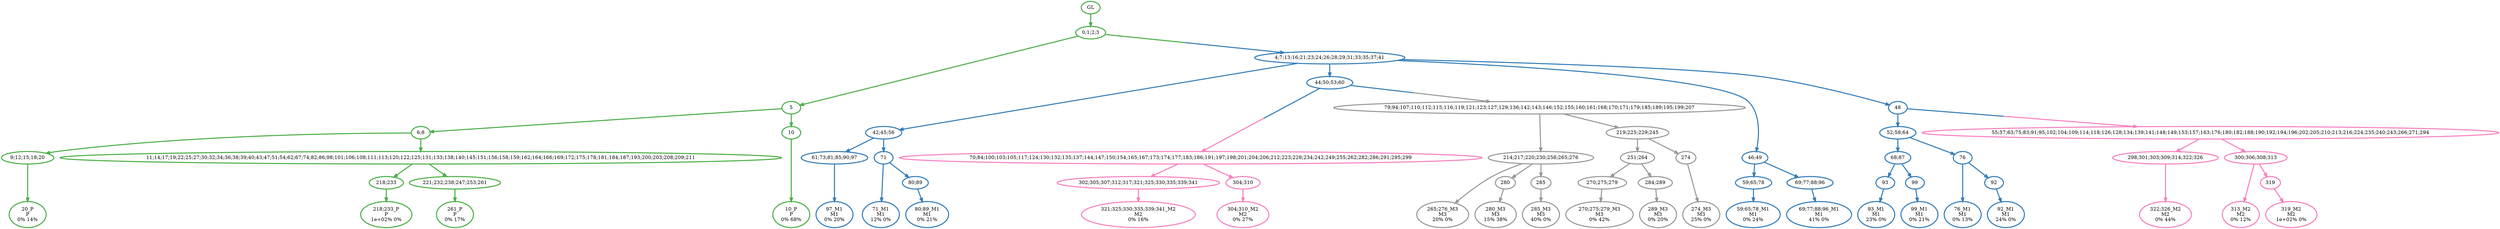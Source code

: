digraph T {
	{
		rank=same
		59 [penwidth=3,colorscheme=set19,color=3,label="20_P\nP\n0% 14%"]
		56 [penwidth=3,colorscheme=set19,color=3,label="218;233_P\nP\n1e+02% 0%"]
		54 [penwidth=3,colorscheme=set19,color=3,label="261_P\nP\n0% 17%"]
		52 [penwidth=3,colorscheme=set19,color=3,label="10_P\nP\n0% 68%"]
		49 [penwidth=3,colorscheme=set19,color=2,label="97_M1\nM1\n0% 20%"]
		47 [penwidth=3,colorscheme=set19,color=2,label="71_M1\nM1\n12% 0%"]
		45 [penwidth=3,colorscheme=set19,color=2,label="80;89_M1\nM1\n0% 21%"]
		41 [penwidth=3,colorscheme=set19,color=2,label="59;65;78_M1\nM1\n0% 24%"]
		39 [penwidth=3,colorscheme=set19,color=2,label="69;77;88;96_M1\nM1\n41% 0%"]
		34 [penwidth=3,colorscheme=set19,color=2,label="93_M1\nM1\n23% 0%"]
		32 [penwidth=3,colorscheme=set19,color=2,label="99_M1\nM1\n0% 21%"]
		30 [penwidth=3,colorscheme=set19,color=2,label="76_M1\nM1\n0% 13%"]
		28 [penwidth=3,colorscheme=set19,color=2,label="92_M1\nM1\n24% 0%"]
		26 [penwidth=3,colorscheme=set19,color=8,label="321;325;330;335;339;341_M2\nM2\n0% 16%"]
		24 [penwidth=3,colorscheme=set19,color=8,label="304;310_M2\nM2\n0% 27%"]
		22 [penwidth=3,colorscheme=set19,color=8,label="322;326_M2\nM2\n0% 44%"]
		20 [penwidth=3,colorscheme=set19,color=8,label="313_M2\nM2\n0% 12%"]
		18 [penwidth=3,colorscheme=set19,color=8,label="319_M2\nM2\n1e+02% 0%"]
		16 [penwidth=3,colorscheme=set19,color=9,label="265;276_M3\nM3\n20% 0%"]
		14 [penwidth=3,colorscheme=set19,color=9,label="280_M3\nM3\n15% 38%"]
		12 [penwidth=3,colorscheme=set19,color=9,label="285_M3\nM3\n40% 0%"]
		8 [penwidth=3,colorscheme=set19,color=9,label="270;275;279_M3\nM3\n0% 42%"]
		6 [penwidth=3,colorscheme=set19,color=9,label="289_M3\nM3\n0% 20%"]
		4 [penwidth=3,colorscheme=set19,color=9,label="274_M3\nM3\n25% 0%"]
	}
	64 [penwidth=3,colorscheme=set19,color=3,label="GL"]
	63 [penwidth=3,colorscheme=set19,color=3,label="0;1;2;3"]
	62 [penwidth=3,colorscheme=set19,color=3,label="5"]
	61 [penwidth=3,colorscheme=set19,color=3,label="6;8"]
	60 [penwidth=3,colorscheme=set19,color=3,label="9;12;15;18;20"]
	58 [penwidth=3,colorscheme=set19,color=3,label="11;14;17;19;22;25;27;30;32;34;36;38;39;40;43;47;51;54;62;67;74;82;86;98;101;106;108;111;113;120;122;125;131;133;138;140;145;151;156;158;159;162;164;166;169;172;175;178;181;184;187;193;200;203;208;209;211"]
	57 [penwidth=3,colorscheme=set19,color=3,label="218;233"]
	55 [penwidth=3,colorscheme=set19,color=3,label="221;232;238;247;253;261"]
	53 [penwidth=3,colorscheme=set19,color=3,label="10"]
	51 [penwidth=3,colorscheme=set19,color=2,label="42;45;56"]
	50 [penwidth=3,colorscheme=set19,color=2,label="61;73;81;85;90;97"]
	48 [penwidth=3,colorscheme=set19,color=2,label="71"]
	46 [penwidth=3,colorscheme=set19,color=2,label="80;89"]
	44 [penwidth=3,colorscheme=set19,color=2,label="44;50;53;60"]
	43 [penwidth=3,colorscheme=set19,color=2,label="46;49"]
	42 [penwidth=3,colorscheme=set19,color=2,label="59;65;78"]
	40 [penwidth=3,colorscheme=set19,color=2,label="69;77;88;96"]
	38 [penwidth=3,colorscheme=set19,color=2,label="48"]
	37 [penwidth=3,colorscheme=set19,color=2,label="52;58;64"]
	36 [penwidth=3,colorscheme=set19,color=2,label="68;87"]
	35 [penwidth=3,colorscheme=set19,color=2,label="93"]
	33 [penwidth=3,colorscheme=set19,color=2,label="99"]
	31 [penwidth=3,colorscheme=set19,color=2,label="76"]
	29 [penwidth=3,colorscheme=set19,color=2,label="92"]
	27 [penwidth=3,colorscheme=set19,color=8,label="302;305;307;312;317;321;325;330;335;339;341"]
	25 [penwidth=3,colorscheme=set19,color=8,label="304;310"]
	23 [penwidth=3,colorscheme=set19,color=8,label="298;301;303;309;314;322;326"]
	21 [penwidth=3,colorscheme=set19,color=8,label="300;306;308;313"]
	19 [penwidth=3,colorscheme=set19,color=8,label="319"]
	17 [penwidth=3,colorscheme=set19,color=9,label="214;217;220;230;258;265;276"]
	15 [penwidth=3,colorscheme=set19,color=9,label="280"]
	13 [penwidth=3,colorscheme=set19,color=9,label="285"]
	11 [penwidth=3,colorscheme=set19,color=9,label="219;225;229;245"]
	10 [penwidth=3,colorscheme=set19,color=9,label="251;264"]
	9 [penwidth=3,colorscheme=set19,color=9,label="270;275;279"]
	7 [penwidth=3,colorscheme=set19,color=9,label="284;289"]
	5 [penwidth=3,colorscheme=set19,color=9,label="274"]
	3 [penwidth=3,colorscheme=set19,color=8,label="70;84;100;103;105;117;124;130;132;135;137;144;147;150;154;165;167;173;174;177;183;186;191;197;198;201;204;206;212;223;228;234;242;249;255;262;282;286;291;295;299"]
	2 [penwidth=3,colorscheme=set19,color=8,label="55;57;63;75;83;91;95;102;104;109;114;118;126;128;134;139;141;148;149;153;157;163;176;180;182;188;190;192;194;196;202;205;210;213;216;224;235;240;243;266;271;294"]
	1 [penwidth=3,colorscheme=set19,color=9,label="79;94;107;110;112;115;116;119;121;123;127;129;136;142;143;146;152;155;160;161;168;170;171;179;185;189;195;199;207"]
	0 [penwidth=3,colorscheme=set19,color=2,label="4;7;13;16;21;23;24;26;28;29;31;33;35;37;41"]
	64 -> 63 [penwidth=3,colorscheme=set19,color=3]
	63 -> 62 [penwidth=3,colorscheme=set19,color=3]
	63 -> 0 [penwidth=3,colorscheme=set19,color="3;0.5:2"]
	62 -> 53 [penwidth=3,colorscheme=set19,color=3]
	62 -> 61 [penwidth=3,colorscheme=set19,color=3]
	61 -> 58 [penwidth=3,colorscheme=set19,color=3]
	61 -> 60 [penwidth=3,colorscheme=set19,color=3]
	60 -> 59 [penwidth=3,colorscheme=set19,color=3]
	58 -> 57 [penwidth=3,colorscheme=set19,color=3]
	58 -> 55 [penwidth=3,colorscheme=set19,color=3]
	57 -> 56 [penwidth=3,colorscheme=set19,color=3]
	55 -> 54 [penwidth=3,colorscheme=set19,color=3]
	53 -> 52 [penwidth=3,colorscheme=set19,color=3]
	51 -> 48 [penwidth=3,colorscheme=set19,color=2]
	51 -> 50 [penwidth=3,colorscheme=set19,color=2]
	50 -> 49 [penwidth=3,colorscheme=set19,color=2]
	48 -> 47 [penwidth=3,colorscheme=set19,color=2]
	48 -> 46 [penwidth=3,colorscheme=set19,color=2]
	46 -> 45 [penwidth=3,colorscheme=set19,color=2]
	44 -> 1 [penwidth=3,colorscheme=set19,color="2;0.5:9"]
	44 -> 3 [penwidth=3,colorscheme=set19,color="2;0.5:8"]
	43 -> 42 [penwidth=3,colorscheme=set19,color=2]
	43 -> 40 [penwidth=3,colorscheme=set19,color=2]
	42 -> 41 [penwidth=3,colorscheme=set19,color=2]
	40 -> 39 [penwidth=3,colorscheme=set19,color=2]
	38 -> 37 [penwidth=3,colorscheme=set19,color=2]
	38 -> 2 [penwidth=3,colorscheme=set19,color="2;0.5:8"]
	37 -> 31 [penwidth=3,colorscheme=set19,color=2]
	37 -> 36 [penwidth=3,colorscheme=set19,color=2]
	36 -> 35 [penwidth=3,colorscheme=set19,color=2]
	36 -> 33 [penwidth=3,colorscheme=set19,color=2]
	35 -> 34 [penwidth=3,colorscheme=set19,color=2]
	33 -> 32 [penwidth=3,colorscheme=set19,color=2]
	31 -> 30 [penwidth=3,colorscheme=set19,color=2]
	31 -> 29 [penwidth=3,colorscheme=set19,color=2]
	29 -> 28 [penwidth=3,colorscheme=set19,color=2]
	27 -> 26 [penwidth=3,colorscheme=set19,color=8]
	25 -> 24 [penwidth=3,colorscheme=set19,color=8]
	23 -> 22 [penwidth=3,colorscheme=set19,color=8]
	21 -> 20 [penwidth=3,colorscheme=set19,color=8]
	21 -> 19 [penwidth=3,colorscheme=set19,color=8]
	19 -> 18 [penwidth=3,colorscheme=set19,color=8]
	17 -> 16 [penwidth=3,colorscheme=set19,color=9]
	17 -> 15 [penwidth=3,colorscheme=set19,color=9]
	17 -> 13 [penwidth=3,colorscheme=set19,color=9]
	15 -> 14 [penwidth=3,colorscheme=set19,color=9]
	13 -> 12 [penwidth=3,colorscheme=set19,color=9]
	11 -> 5 [penwidth=3,colorscheme=set19,color=9]
	11 -> 10 [penwidth=3,colorscheme=set19,color=9]
	10 -> 9 [penwidth=3,colorscheme=set19,color=9]
	10 -> 7 [penwidth=3,colorscheme=set19,color=9]
	9 -> 8 [penwidth=3,colorscheme=set19,color=9]
	7 -> 6 [penwidth=3,colorscheme=set19,color=9]
	5 -> 4 [penwidth=3,colorscheme=set19,color=9]
	3 -> 27 [penwidth=3,colorscheme=set19,color=8]
	3 -> 25 [penwidth=3,colorscheme=set19,color=8]
	2 -> 23 [penwidth=3,colorscheme=set19,color=8]
	2 -> 21 [penwidth=3,colorscheme=set19,color=8]
	1 -> 17 [penwidth=3,colorscheme=set19,color=9]
	1 -> 11 [penwidth=3,colorscheme=set19,color=9]
	0 -> 51 [penwidth=3,colorscheme=set19,color=2]
	0 -> 44 [penwidth=3,colorscheme=set19,color=2]
	0 -> 43 [penwidth=3,colorscheme=set19,color=2]
	0 -> 38 [penwidth=3,colorscheme=set19,color=2]
}
